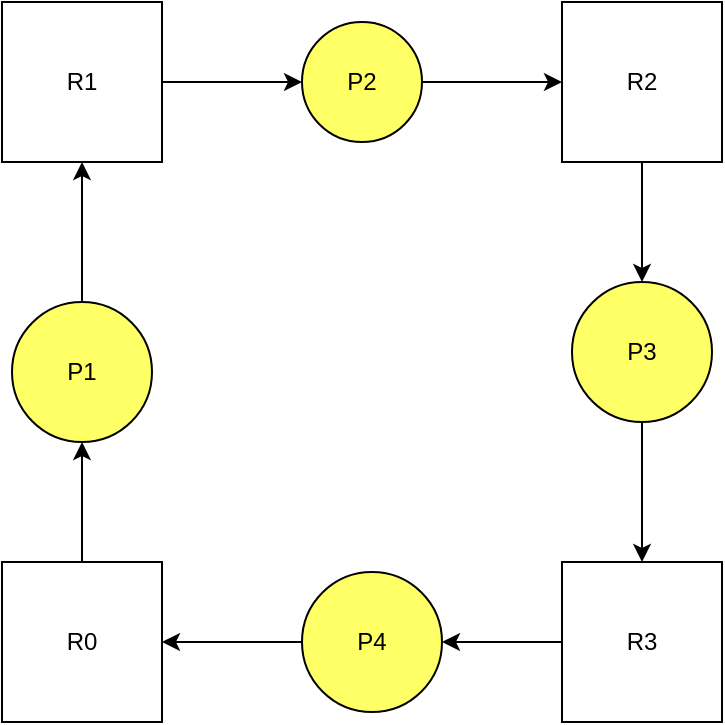 <mxfile version="16.6.4" type="github">
  <diagram id="1mFwXQxSHCd4Fhyjk1If" name="Page-1">
    <mxGraphModel dx="1038" dy="579" grid="1" gridSize="10" guides="1" tooltips="1" connect="1" arrows="1" fold="1" page="1" pageScale="1" pageWidth="850" pageHeight="1100" math="0" shadow="0">
      <root>
        <mxCell id="0" />
        <mxCell id="1" parent="0" />
        <mxCell id="daIbei-40qV8W_UZv65s-8" style="edgeStyle=orthogonalEdgeStyle;rounded=0;orthogonalLoop=1;jettySize=auto;html=1;exitX=0.5;exitY=0;exitDx=0;exitDy=0;entryX=0.5;entryY=1;entryDx=0;entryDy=0;" parent="1" source="daIbei-40qV8W_UZv65s-1" target="daIbei-40qV8W_UZv65s-7" edge="1">
          <mxGeometry relative="1" as="geometry" />
        </mxCell>
        <mxCell id="daIbei-40qV8W_UZv65s-1" value="R0" style="whiteSpace=wrap;html=1;aspect=fixed;" parent="1" vertex="1">
          <mxGeometry x="160" y="400" width="80" height="80" as="geometry" />
        </mxCell>
        <mxCell id="daIbei-40qV8W_UZv65s-13" style="edgeStyle=orthogonalEdgeStyle;rounded=0;orthogonalLoop=1;jettySize=auto;html=1;exitX=1;exitY=0.5;exitDx=0;exitDy=0;entryX=0;entryY=0.5;entryDx=0;entryDy=0;" parent="1" source="daIbei-40qV8W_UZv65s-4" target="daIbei-40qV8W_UZv65s-11" edge="1">
          <mxGeometry relative="1" as="geometry" />
        </mxCell>
        <mxCell id="daIbei-40qV8W_UZv65s-4" value="R1" style="whiteSpace=wrap;html=1;aspect=fixed;" parent="1" vertex="1">
          <mxGeometry x="160" y="120" width="80" height="80" as="geometry" />
        </mxCell>
        <mxCell id="daIbei-40qV8W_UZv65s-17" style="edgeStyle=orthogonalEdgeStyle;rounded=0;orthogonalLoop=1;jettySize=auto;html=1;exitX=0;exitY=0.5;exitDx=0;exitDy=0;entryX=1;entryY=0.5;entryDx=0;entryDy=0;" parent="1" source="daIbei-40qV8W_UZv65s-5" target="daIbei-40qV8W_UZv65s-12" edge="1">
          <mxGeometry relative="1" as="geometry" />
        </mxCell>
        <mxCell id="daIbei-40qV8W_UZv65s-5" value="R3" style="whiteSpace=wrap;html=1;aspect=fixed;" parent="1" vertex="1">
          <mxGeometry x="440" y="400" width="80" height="80" as="geometry" />
        </mxCell>
        <mxCell id="daIbei-40qV8W_UZv65s-15" style="edgeStyle=orthogonalEdgeStyle;rounded=0;orthogonalLoop=1;jettySize=auto;html=1;exitX=0.5;exitY=1;exitDx=0;exitDy=0;entryX=0.5;entryY=0;entryDx=0;entryDy=0;" parent="1" source="daIbei-40qV8W_UZv65s-6" target="daIbei-40qV8W_UZv65s-10" edge="1">
          <mxGeometry relative="1" as="geometry" />
        </mxCell>
        <mxCell id="daIbei-40qV8W_UZv65s-6" value="R2" style="whiteSpace=wrap;html=1;aspect=fixed;" parent="1" vertex="1">
          <mxGeometry x="440" y="120" width="80" height="80" as="geometry" />
        </mxCell>
        <mxCell id="daIbei-40qV8W_UZv65s-9" style="edgeStyle=orthogonalEdgeStyle;rounded=0;orthogonalLoop=1;jettySize=auto;html=1;exitX=0.5;exitY=0;exitDx=0;exitDy=0;" parent="1" source="daIbei-40qV8W_UZv65s-7" edge="1">
          <mxGeometry relative="1" as="geometry">
            <mxPoint x="200" y="200" as="targetPoint" />
          </mxGeometry>
        </mxCell>
        <mxCell id="daIbei-40qV8W_UZv65s-7" value="P1" style="ellipse;whiteSpace=wrap;html=1;aspect=fixed;fillColor=#FFFF66;" parent="1" vertex="1">
          <mxGeometry x="165" y="270" width="70" height="70" as="geometry" />
        </mxCell>
        <mxCell id="daIbei-40qV8W_UZv65s-16" style="edgeStyle=orthogonalEdgeStyle;rounded=0;orthogonalLoop=1;jettySize=auto;html=1;exitX=0.5;exitY=1;exitDx=0;exitDy=0;entryX=0.5;entryY=0;entryDx=0;entryDy=0;" parent="1" source="daIbei-40qV8W_UZv65s-10" target="daIbei-40qV8W_UZv65s-5" edge="1">
          <mxGeometry relative="1" as="geometry" />
        </mxCell>
        <mxCell id="daIbei-40qV8W_UZv65s-10" value="P3" style="ellipse;whiteSpace=wrap;html=1;aspect=fixed;fillColor=#FFFF66;" parent="1" vertex="1">
          <mxGeometry x="445" y="260" width="70" height="70" as="geometry" />
        </mxCell>
        <mxCell id="daIbei-40qV8W_UZv65s-14" style="edgeStyle=orthogonalEdgeStyle;rounded=0;orthogonalLoop=1;jettySize=auto;html=1;exitX=1;exitY=0.5;exitDx=0;exitDy=0;" parent="1" source="daIbei-40qV8W_UZv65s-11" edge="1">
          <mxGeometry relative="1" as="geometry">
            <mxPoint x="440" y="160" as="targetPoint" />
          </mxGeometry>
        </mxCell>
        <mxCell id="daIbei-40qV8W_UZv65s-11" value="P2" style="ellipse;whiteSpace=wrap;html=1;aspect=fixed;fillColor=#FFFF66;" parent="1" vertex="1">
          <mxGeometry x="310" y="130" width="60" height="60" as="geometry" />
        </mxCell>
        <mxCell id="daIbei-40qV8W_UZv65s-18" style="edgeStyle=orthogonalEdgeStyle;rounded=0;orthogonalLoop=1;jettySize=auto;html=1;exitX=0;exitY=0.5;exitDx=0;exitDy=0;entryX=1;entryY=0.5;entryDx=0;entryDy=0;" parent="1" source="daIbei-40qV8W_UZv65s-12" target="daIbei-40qV8W_UZv65s-1" edge="1">
          <mxGeometry relative="1" as="geometry" />
        </mxCell>
        <mxCell id="daIbei-40qV8W_UZv65s-12" value="P4" style="ellipse;whiteSpace=wrap;html=1;aspect=fixed;fillColor=#FFFF66;" parent="1" vertex="1">
          <mxGeometry x="310" y="405" width="70" height="70" as="geometry" />
        </mxCell>
      </root>
    </mxGraphModel>
  </diagram>
</mxfile>
